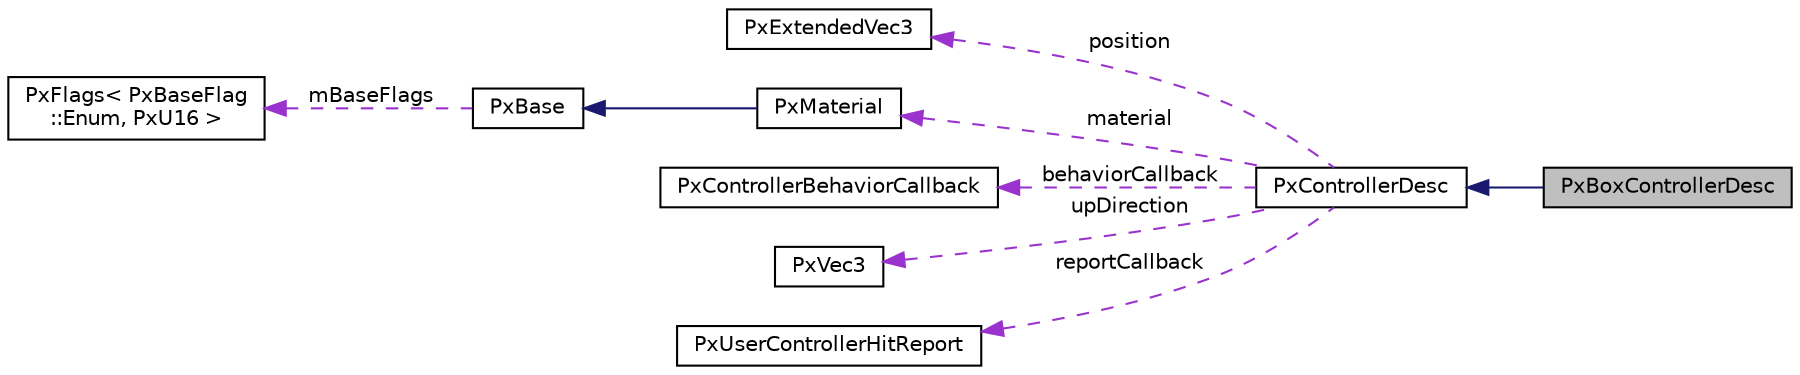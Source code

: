 digraph "PxBoxControllerDesc"
{
  edge [fontname="Helvetica",fontsize="10",labelfontname="Helvetica",labelfontsize="10"];
  node [fontname="Helvetica",fontsize="10",shape=record];
  rankdir="LR";
  Node2 [label="PxBoxControllerDesc",height=0.2,width=0.4,color="black", fillcolor="grey75", style="filled", fontcolor="black"];
  Node3 -> Node2 [dir="back",color="midnightblue",fontsize="10",style="solid",fontname="Helvetica"];
  Node3 [label="PxControllerDesc",height=0.2,width=0.4,color="black", fillcolor="white", style="filled",URL="$classPxControllerDesc.html",tooltip="Descriptor class for a character controller. "];
  Node4 -> Node3 [dir="back",color="darkorchid3",fontsize="10",style="dashed",label=" position" ,fontname="Helvetica"];
  Node4 [label="PxExtendedVec3",height=0.2,width=0.4,color="black", fillcolor="white", style="filled",URL="$structPxExtendedVec3.html"];
  Node5 -> Node3 [dir="back",color="darkorchid3",fontsize="10",style="dashed",label=" material" ,fontname="Helvetica"];
  Node5 [label="PxMaterial",height=0.2,width=0.4,color="black", fillcolor="white", style="filled",URL="$classPxMaterial.html",tooltip="Material class to represent a set of surface properties. "];
  Node6 -> Node5 [dir="back",color="midnightblue",fontsize="10",style="solid",fontname="Helvetica"];
  Node6 [label="PxBase",height=0.2,width=0.4,color="black", fillcolor="white", style="filled",URL="$classPxBase.html",tooltip="Base class for objects that can be members of a PxCollection. "];
  Node7 -> Node6 [dir="back",color="darkorchid3",fontsize="10",style="dashed",label=" mBaseFlags" ,fontname="Helvetica"];
  Node7 [label="PxFlags\< PxBaseFlag\l::Enum, PxU16 \>",height=0.2,width=0.4,color="black", fillcolor="white", style="filled",URL="$classPxFlags.html"];
  Node8 -> Node3 [dir="back",color="darkorchid3",fontsize="10",style="dashed",label=" behaviorCallback" ,fontname="Helvetica"];
  Node8 [label="PxControllerBehaviorCallback",height=0.2,width=0.4,color="black", fillcolor="white", style="filled",URL="$classPxControllerBehaviorCallback.html",tooltip="User behavior callback. "];
  Node9 -> Node3 [dir="back",color="darkorchid3",fontsize="10",style="dashed",label=" upDirection" ,fontname="Helvetica"];
  Node9 [label="PxVec3",height=0.2,width=0.4,color="black", fillcolor="white", style="filled",URL="$classPxVec3.html",tooltip="3 Element vector class. "];
  Node10 -> Node3 [dir="back",color="darkorchid3",fontsize="10",style="dashed",label=" reportCallback" ,fontname="Helvetica"];
  Node10 [label="PxUserControllerHitReport",height=0.2,width=0.4,color="black", fillcolor="white", style="filled",URL="$classPxUserControllerHitReport.html",tooltip="User callback class for character controller events. "];
}
